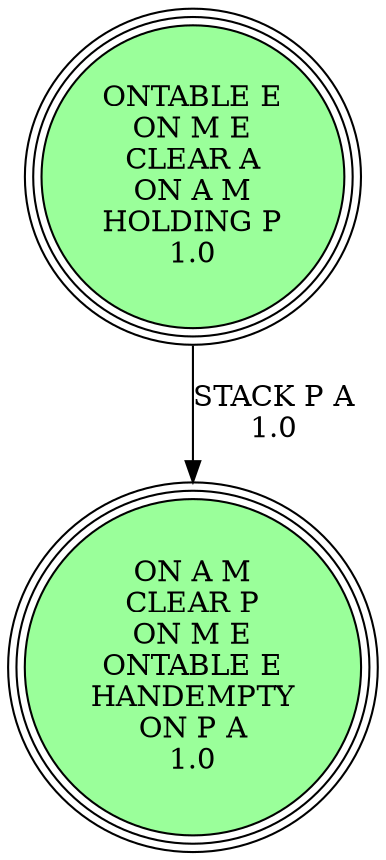 digraph {
"ONTABLE E\nON M E\nCLEAR A\nON A M\nHOLDING P\n1.0\n" -> "ON A M\nCLEAR P\nON M E\nONTABLE E\nHANDEMPTY\nON P A\n1.0\n"[label="STACK P A\n1.0\n"];
"ON A M\nCLEAR P\nON M E\nONTABLE E\nHANDEMPTY\nON P A\n1.0\n" [shape=circle, style=filled, fillcolor=palegreen1, peripheries=3];
"ON A M\nCLEAR P\nON M E\nONTABLE E\nHANDEMPTY\nON P A\n1.0\n" [shape=circle, style=filled, fillcolor=palegreen1, peripheries=3];
"ONTABLE E\nON M E\nCLEAR A\nON A M\nHOLDING P\n1.0\n" [shape=circle, style=filled, fillcolor=palegreen1, peripheries=3];
}
